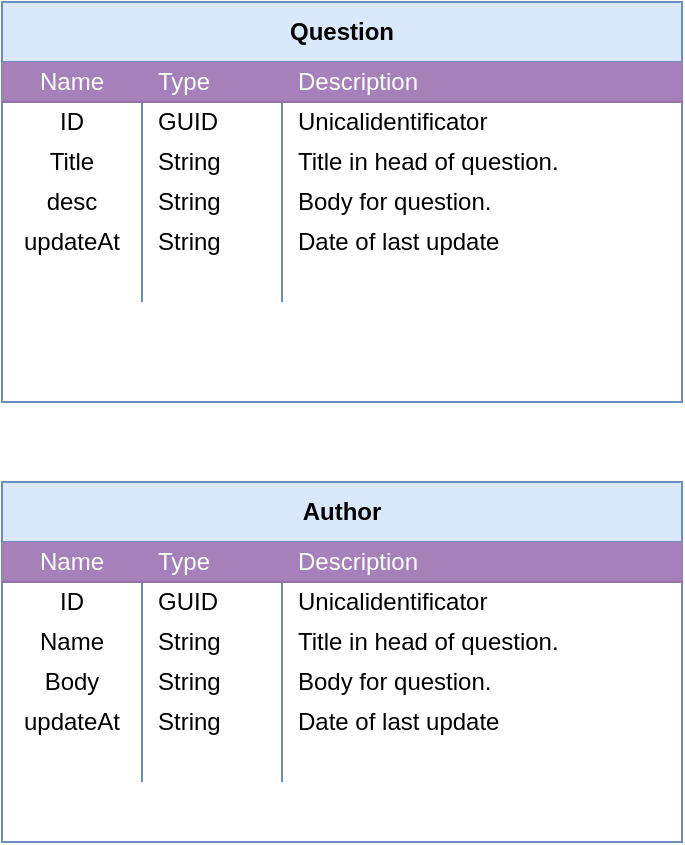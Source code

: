 <mxfile version="13.7.1" type="github">
  <diagram id="NpCKG0ksMmurS8767rCJ" name="Page-1">
    <mxGraphModel dx="1422" dy="794" grid="1" gridSize="10" guides="1" tooltips="1" connect="1" arrows="1" fold="1" page="1" pageScale="1" pageWidth="827" pageHeight="1169" math="0" shadow="0">
      <root>
        <mxCell id="0" />
        <mxCell id="1" parent="0" />
        <mxCell id="3c1BVGUAf-bqTjl7Y1fi-86" value="Author" style="shape=table;html=1;whiteSpace=wrap;startSize=30;container=1;collapsible=0;childLayout=tableLayout;fixedRows=1;rowLines=0;fontStyle=1;align=center;swimlaneFillColor=#ffffff;strokeColor=#6c8ebf;fillColor=#dae8fc;" vertex="1" parent="1">
          <mxGeometry x="40" y="280" width="340" height="180" as="geometry" />
        </mxCell>
        <mxCell id="3c1BVGUAf-bqTjl7Y1fi-87" value="" style="shape=partialRectangle;html=1;whiteSpace=wrap;collapsible=0;dropTarget=0;pointerEvents=0;top=0;left=0;bottom=1;right=0;points=[[0,0.5],[1,0.5]];portConstraint=eastwest;strokeColor=#9673a6;fontColor=#FFFFFF;fillColor=#A680B8;" vertex="1" parent="3c1BVGUAf-bqTjl7Y1fi-86">
          <mxGeometry y="30" width="340" height="20" as="geometry" />
        </mxCell>
        <mxCell id="3c1BVGUAf-bqTjl7Y1fi-88" value="Name" style="shape=partialRectangle;html=1;whiteSpace=wrap;connectable=0;fillColor=none;top=0;left=0;bottom=0;right=0;overflow=hidden;fontColor=#FFFFFF;" vertex="1" parent="3c1BVGUAf-bqTjl7Y1fi-87">
          <mxGeometry width="70" height="20" as="geometry" />
        </mxCell>
        <mxCell id="3c1BVGUAf-bqTjl7Y1fi-89" value="Type" style="shape=partialRectangle;html=1;whiteSpace=wrap;connectable=0;fillColor=none;top=0;left=0;bottom=0;right=0;align=left;spacingLeft=6;overflow=hidden;fontColor=#FFFFFF;" vertex="1" parent="3c1BVGUAf-bqTjl7Y1fi-87">
          <mxGeometry x="70" width="70" height="20" as="geometry" />
        </mxCell>
        <mxCell id="3c1BVGUAf-bqTjl7Y1fi-90" value="Description" style="shape=partialRectangle;html=1;whiteSpace=wrap;connectable=0;fillColor=none;top=0;left=0;bottom=0;right=0;align=left;spacingLeft=6;overflow=hidden;fontColor=#FFFFFF;" vertex="1" parent="3c1BVGUAf-bqTjl7Y1fi-87">
          <mxGeometry x="140" width="200" height="20" as="geometry" />
        </mxCell>
        <mxCell id="3c1BVGUAf-bqTjl7Y1fi-91" value="" style="shape=partialRectangle;html=1;whiteSpace=wrap;collapsible=0;dropTarget=0;pointerEvents=0;fillColor=none;top=0;left=0;bottom=0;right=0;points=[[0,0.5],[1,0.5]];portConstraint=eastwest;" vertex="1" parent="3c1BVGUAf-bqTjl7Y1fi-86">
          <mxGeometry y="50" width="340" height="20" as="geometry" />
        </mxCell>
        <mxCell id="3c1BVGUAf-bqTjl7Y1fi-92" value="ID" style="shape=partialRectangle;html=1;whiteSpace=wrap;connectable=0;fillColor=none;top=0;left=0;bottom=0;right=0;overflow=hidden;" vertex="1" parent="3c1BVGUAf-bqTjl7Y1fi-91">
          <mxGeometry width="70" height="20" as="geometry" />
        </mxCell>
        <mxCell id="3c1BVGUAf-bqTjl7Y1fi-93" value="GUID" style="shape=partialRectangle;html=1;whiteSpace=wrap;connectable=0;fillColor=none;top=0;left=0;bottom=0;right=0;align=left;spacingLeft=6;overflow=hidden;" vertex="1" parent="3c1BVGUAf-bqTjl7Y1fi-91">
          <mxGeometry x="70" width="70" height="20" as="geometry" />
        </mxCell>
        <mxCell id="3c1BVGUAf-bqTjl7Y1fi-94" value="Unicalidentificator" style="shape=partialRectangle;html=1;whiteSpace=wrap;connectable=0;fillColor=none;top=0;left=0;bottom=0;right=0;align=left;spacingLeft=6;overflow=hidden;" vertex="1" parent="3c1BVGUAf-bqTjl7Y1fi-91">
          <mxGeometry x="140" width="200" height="20" as="geometry" />
        </mxCell>
        <mxCell id="3c1BVGUAf-bqTjl7Y1fi-95" value="" style="shape=partialRectangle;html=1;whiteSpace=wrap;collapsible=0;dropTarget=0;pointerEvents=0;fillColor=none;top=0;left=0;bottom=0;right=0;points=[[0,0.5],[1,0.5]];portConstraint=eastwest;" vertex="1" parent="3c1BVGUAf-bqTjl7Y1fi-86">
          <mxGeometry y="70" width="340" height="20" as="geometry" />
        </mxCell>
        <mxCell id="3c1BVGUAf-bqTjl7Y1fi-96" value="Name" style="shape=partialRectangle;html=1;whiteSpace=wrap;connectable=0;fillColor=none;top=0;left=0;bottom=0;right=0;overflow=hidden;" vertex="1" parent="3c1BVGUAf-bqTjl7Y1fi-95">
          <mxGeometry width="70" height="20" as="geometry" />
        </mxCell>
        <mxCell id="3c1BVGUAf-bqTjl7Y1fi-97" value="String" style="shape=partialRectangle;html=1;whiteSpace=wrap;connectable=0;fillColor=none;top=0;left=0;bottom=0;right=0;align=left;spacingLeft=6;overflow=hidden;" vertex="1" parent="3c1BVGUAf-bqTjl7Y1fi-95">
          <mxGeometry x="70" width="70" height="20" as="geometry" />
        </mxCell>
        <mxCell id="3c1BVGUAf-bqTjl7Y1fi-98" value="Title in head of question." style="shape=partialRectangle;html=1;whiteSpace=wrap;connectable=0;fillColor=none;top=0;left=0;bottom=0;right=0;align=left;spacingLeft=6;overflow=hidden;" vertex="1" parent="3c1BVGUAf-bqTjl7Y1fi-95">
          <mxGeometry x="140" width="200" height="20" as="geometry" />
        </mxCell>
        <mxCell id="3c1BVGUAf-bqTjl7Y1fi-99" value="" style="shape=partialRectangle;html=1;whiteSpace=wrap;collapsible=0;dropTarget=0;pointerEvents=0;fillColor=none;top=0;left=0;bottom=0;right=0;points=[[0,0.5],[1,0.5]];portConstraint=eastwest;" vertex="1" parent="3c1BVGUAf-bqTjl7Y1fi-86">
          <mxGeometry y="90" width="340" height="20" as="geometry" />
        </mxCell>
        <mxCell id="3c1BVGUAf-bqTjl7Y1fi-100" value="Body" style="shape=partialRectangle;html=1;whiteSpace=wrap;connectable=0;fillColor=none;top=0;left=0;bottom=0;right=0;overflow=hidden;" vertex="1" parent="3c1BVGUAf-bqTjl7Y1fi-99">
          <mxGeometry width="70" height="20" as="geometry" />
        </mxCell>
        <mxCell id="3c1BVGUAf-bqTjl7Y1fi-101" value="String" style="shape=partialRectangle;html=1;whiteSpace=wrap;connectable=0;fillColor=none;top=0;left=0;bottom=0;right=0;align=left;spacingLeft=6;overflow=hidden;" vertex="1" parent="3c1BVGUAf-bqTjl7Y1fi-99">
          <mxGeometry x="70" width="70" height="20" as="geometry" />
        </mxCell>
        <mxCell id="3c1BVGUAf-bqTjl7Y1fi-102" value="Body for question." style="shape=partialRectangle;html=1;whiteSpace=wrap;connectable=0;fillColor=none;top=0;left=0;bottom=0;right=0;align=left;spacingLeft=6;overflow=hidden;" vertex="1" parent="3c1BVGUAf-bqTjl7Y1fi-99">
          <mxGeometry x="140" width="200" height="20" as="geometry" />
        </mxCell>
        <mxCell id="3c1BVGUAf-bqTjl7Y1fi-103" value="" style="shape=partialRectangle;html=1;whiteSpace=wrap;collapsible=0;dropTarget=0;pointerEvents=0;fillColor=none;top=0;left=0;bottom=0;right=0;points=[[0,0.5],[1,0.5]];portConstraint=eastwest;" vertex="1" parent="3c1BVGUAf-bqTjl7Y1fi-86">
          <mxGeometry y="110" width="340" height="20" as="geometry" />
        </mxCell>
        <mxCell id="3c1BVGUAf-bqTjl7Y1fi-104" value="updateAt" style="shape=partialRectangle;html=1;whiteSpace=wrap;connectable=0;fillColor=none;top=0;left=0;bottom=0;right=0;overflow=hidden;" vertex="1" parent="3c1BVGUAf-bqTjl7Y1fi-103">
          <mxGeometry width="70" height="20" as="geometry" />
        </mxCell>
        <mxCell id="3c1BVGUAf-bqTjl7Y1fi-105" value="String" style="shape=partialRectangle;html=1;whiteSpace=wrap;connectable=0;fillColor=none;top=0;left=0;bottom=0;right=0;align=left;spacingLeft=6;overflow=hidden;" vertex="1" parent="3c1BVGUAf-bqTjl7Y1fi-103">
          <mxGeometry x="70" width="70" height="20" as="geometry" />
        </mxCell>
        <mxCell id="3c1BVGUAf-bqTjl7Y1fi-106" value="Date of last update" style="shape=partialRectangle;html=1;whiteSpace=wrap;connectable=0;fillColor=none;top=0;left=0;bottom=0;right=0;align=left;spacingLeft=6;overflow=hidden;" vertex="1" parent="3c1BVGUAf-bqTjl7Y1fi-103">
          <mxGeometry x="140" width="200" height="20" as="geometry" />
        </mxCell>
        <mxCell id="3c1BVGUAf-bqTjl7Y1fi-107" style="shape=partialRectangle;html=1;whiteSpace=wrap;collapsible=0;dropTarget=0;pointerEvents=0;fillColor=none;top=0;left=0;bottom=0;right=0;points=[[0,0.5],[1,0.5]];portConstraint=eastwest;" vertex="1" parent="3c1BVGUAf-bqTjl7Y1fi-86">
          <mxGeometry y="130" width="340" height="20" as="geometry" />
        </mxCell>
        <mxCell id="3c1BVGUAf-bqTjl7Y1fi-108" style="shape=partialRectangle;html=1;whiteSpace=wrap;connectable=0;fillColor=none;top=0;left=0;bottom=0;right=0;overflow=hidden;" vertex="1" parent="3c1BVGUAf-bqTjl7Y1fi-107">
          <mxGeometry width="70" height="20" as="geometry" />
        </mxCell>
        <mxCell id="3c1BVGUAf-bqTjl7Y1fi-109" style="shape=partialRectangle;html=1;whiteSpace=wrap;connectable=0;fillColor=none;top=0;left=0;bottom=0;right=0;align=left;spacingLeft=6;overflow=hidden;" vertex="1" parent="3c1BVGUAf-bqTjl7Y1fi-107">
          <mxGeometry x="70" width="70" height="20" as="geometry" />
        </mxCell>
        <mxCell id="3c1BVGUAf-bqTjl7Y1fi-110" style="shape=partialRectangle;html=1;whiteSpace=wrap;connectable=0;fillColor=none;top=0;left=0;bottom=0;right=0;align=left;spacingLeft=6;overflow=hidden;" vertex="1" parent="3c1BVGUAf-bqTjl7Y1fi-107">
          <mxGeometry x="140" width="200" height="20" as="geometry" />
        </mxCell>
        <mxCell id="3c1BVGUAf-bqTjl7Y1fi-4" value="Question" style="shape=table;html=1;whiteSpace=wrap;startSize=30;container=1;collapsible=0;childLayout=tableLayout;fixedRows=1;rowLines=0;fontStyle=1;align=center;swimlaneFillColor=#ffffff;strokeColor=#6c8ebf;fillColor=#dae8fc;" vertex="1" parent="1">
          <mxGeometry x="40" y="40" width="340" height="200" as="geometry" />
        </mxCell>
        <mxCell id="3c1BVGUAf-bqTjl7Y1fi-5" value="" style="shape=partialRectangle;html=1;whiteSpace=wrap;collapsible=0;dropTarget=0;pointerEvents=0;top=0;left=0;bottom=1;right=0;points=[[0,0.5],[1,0.5]];portConstraint=eastwest;strokeColor=#9673a6;fontColor=#FFFFFF;fillColor=#A680B8;" vertex="1" parent="3c1BVGUAf-bqTjl7Y1fi-4">
          <mxGeometry y="30" width="340" height="20" as="geometry" />
        </mxCell>
        <mxCell id="3c1BVGUAf-bqTjl7Y1fi-6" value="Name" style="shape=partialRectangle;html=1;whiteSpace=wrap;connectable=0;fillColor=none;top=0;left=0;bottom=0;right=0;overflow=hidden;fontColor=#FFFFFF;" vertex="1" parent="3c1BVGUAf-bqTjl7Y1fi-5">
          <mxGeometry width="70" height="20" as="geometry" />
        </mxCell>
        <mxCell id="3c1BVGUAf-bqTjl7Y1fi-7" value="Type" style="shape=partialRectangle;html=1;whiteSpace=wrap;connectable=0;fillColor=none;top=0;left=0;bottom=0;right=0;align=left;spacingLeft=6;overflow=hidden;fontColor=#FFFFFF;" vertex="1" parent="3c1BVGUAf-bqTjl7Y1fi-5">
          <mxGeometry x="70" width="70" height="20" as="geometry" />
        </mxCell>
        <mxCell id="3c1BVGUAf-bqTjl7Y1fi-77" value="Description" style="shape=partialRectangle;html=1;whiteSpace=wrap;connectable=0;fillColor=none;top=0;left=0;bottom=0;right=0;align=left;spacingLeft=6;overflow=hidden;fontColor=#FFFFFF;" vertex="1" parent="3c1BVGUAf-bqTjl7Y1fi-5">
          <mxGeometry x="140" width="200" height="20" as="geometry" />
        </mxCell>
        <mxCell id="3c1BVGUAf-bqTjl7Y1fi-8" value="" style="shape=partialRectangle;html=1;whiteSpace=wrap;collapsible=0;dropTarget=0;pointerEvents=0;fillColor=none;top=0;left=0;bottom=0;right=0;points=[[0,0.5],[1,0.5]];portConstraint=eastwest;" vertex="1" parent="3c1BVGUAf-bqTjl7Y1fi-4">
          <mxGeometry y="50" width="340" height="20" as="geometry" />
        </mxCell>
        <mxCell id="3c1BVGUAf-bqTjl7Y1fi-9" value="ID" style="shape=partialRectangle;html=1;whiteSpace=wrap;connectable=0;fillColor=none;top=0;left=0;bottom=0;right=0;overflow=hidden;" vertex="1" parent="3c1BVGUAf-bqTjl7Y1fi-8">
          <mxGeometry width="70" height="20" as="geometry" />
        </mxCell>
        <mxCell id="3c1BVGUAf-bqTjl7Y1fi-10" value="GUID" style="shape=partialRectangle;html=1;whiteSpace=wrap;connectable=0;fillColor=none;top=0;left=0;bottom=0;right=0;align=left;spacingLeft=6;overflow=hidden;" vertex="1" parent="3c1BVGUAf-bqTjl7Y1fi-8">
          <mxGeometry x="70" width="70" height="20" as="geometry" />
        </mxCell>
        <mxCell id="3c1BVGUAf-bqTjl7Y1fi-78" value="Unicalidentificator" style="shape=partialRectangle;html=1;whiteSpace=wrap;connectable=0;fillColor=none;top=0;left=0;bottom=0;right=0;align=left;spacingLeft=6;overflow=hidden;" vertex="1" parent="3c1BVGUAf-bqTjl7Y1fi-8">
          <mxGeometry x="140" width="200" height="20" as="geometry" />
        </mxCell>
        <mxCell id="3c1BVGUAf-bqTjl7Y1fi-42" value="" style="shape=partialRectangle;html=1;whiteSpace=wrap;collapsible=0;dropTarget=0;pointerEvents=0;fillColor=none;top=0;left=0;bottom=0;right=0;points=[[0,0.5],[1,0.5]];portConstraint=eastwest;" vertex="1" parent="3c1BVGUAf-bqTjl7Y1fi-4">
          <mxGeometry y="70" width="340" height="20" as="geometry" />
        </mxCell>
        <mxCell id="3c1BVGUAf-bqTjl7Y1fi-43" value="Title" style="shape=partialRectangle;html=1;whiteSpace=wrap;connectable=0;fillColor=none;top=0;left=0;bottom=0;right=0;overflow=hidden;" vertex="1" parent="3c1BVGUAf-bqTjl7Y1fi-42">
          <mxGeometry width="70" height="20" as="geometry" />
        </mxCell>
        <mxCell id="3c1BVGUAf-bqTjl7Y1fi-44" value="String" style="shape=partialRectangle;html=1;whiteSpace=wrap;connectable=0;fillColor=none;top=0;left=0;bottom=0;right=0;align=left;spacingLeft=6;overflow=hidden;" vertex="1" parent="3c1BVGUAf-bqTjl7Y1fi-42">
          <mxGeometry x="70" width="70" height="20" as="geometry" />
        </mxCell>
        <mxCell id="3c1BVGUAf-bqTjl7Y1fi-79" value="Title in head of question." style="shape=partialRectangle;html=1;whiteSpace=wrap;connectable=0;fillColor=none;top=0;left=0;bottom=0;right=0;align=left;spacingLeft=6;overflow=hidden;" vertex="1" parent="3c1BVGUAf-bqTjl7Y1fi-42">
          <mxGeometry x="140" width="200" height="20" as="geometry" />
        </mxCell>
        <mxCell id="3c1BVGUAf-bqTjl7Y1fi-11" value="" style="shape=partialRectangle;html=1;whiteSpace=wrap;collapsible=0;dropTarget=0;pointerEvents=0;fillColor=none;top=0;left=0;bottom=0;right=0;points=[[0,0.5],[1,0.5]];portConstraint=eastwest;" vertex="1" parent="3c1BVGUAf-bqTjl7Y1fi-4">
          <mxGeometry y="90" width="340" height="20" as="geometry" />
        </mxCell>
        <mxCell id="3c1BVGUAf-bqTjl7Y1fi-12" value="desc" style="shape=partialRectangle;html=1;whiteSpace=wrap;connectable=0;fillColor=none;top=0;left=0;bottom=0;right=0;overflow=hidden;" vertex="1" parent="3c1BVGUAf-bqTjl7Y1fi-11">
          <mxGeometry width="70" height="20" as="geometry" />
        </mxCell>
        <mxCell id="3c1BVGUAf-bqTjl7Y1fi-13" value="String" style="shape=partialRectangle;html=1;whiteSpace=wrap;connectable=0;fillColor=none;top=0;left=0;bottom=0;right=0;align=left;spacingLeft=6;overflow=hidden;" vertex="1" parent="3c1BVGUAf-bqTjl7Y1fi-11">
          <mxGeometry x="70" width="70" height="20" as="geometry" />
        </mxCell>
        <mxCell id="3c1BVGUAf-bqTjl7Y1fi-80" value="Body for question." style="shape=partialRectangle;html=1;whiteSpace=wrap;connectable=0;fillColor=none;top=0;left=0;bottom=0;right=0;align=left;spacingLeft=6;overflow=hidden;" vertex="1" parent="3c1BVGUAf-bqTjl7Y1fi-11">
          <mxGeometry x="140" width="200" height="20" as="geometry" />
        </mxCell>
        <mxCell id="3c1BVGUAf-bqTjl7Y1fi-39" value="" style="shape=partialRectangle;html=1;whiteSpace=wrap;collapsible=0;dropTarget=0;pointerEvents=0;fillColor=none;top=0;left=0;bottom=0;right=0;points=[[0,0.5],[1,0.5]];portConstraint=eastwest;" vertex="1" parent="3c1BVGUAf-bqTjl7Y1fi-4">
          <mxGeometry y="110" width="340" height="20" as="geometry" />
        </mxCell>
        <mxCell id="3c1BVGUAf-bqTjl7Y1fi-40" value="updateAt" style="shape=partialRectangle;html=1;whiteSpace=wrap;connectable=0;fillColor=none;top=0;left=0;bottom=0;right=0;overflow=hidden;" vertex="1" parent="3c1BVGUAf-bqTjl7Y1fi-39">
          <mxGeometry width="70" height="20" as="geometry" />
        </mxCell>
        <mxCell id="3c1BVGUAf-bqTjl7Y1fi-41" value="String" style="shape=partialRectangle;html=1;whiteSpace=wrap;connectable=0;fillColor=none;top=0;left=0;bottom=0;right=0;align=left;spacingLeft=6;overflow=hidden;" vertex="1" parent="3c1BVGUAf-bqTjl7Y1fi-39">
          <mxGeometry x="70" width="70" height="20" as="geometry" />
        </mxCell>
        <mxCell id="3c1BVGUAf-bqTjl7Y1fi-81" value="Date of last update" style="shape=partialRectangle;html=1;whiteSpace=wrap;connectable=0;fillColor=none;top=0;left=0;bottom=0;right=0;align=left;spacingLeft=6;overflow=hidden;" vertex="1" parent="3c1BVGUAf-bqTjl7Y1fi-39">
          <mxGeometry x="140" width="200" height="20" as="geometry" />
        </mxCell>
        <mxCell id="3c1BVGUAf-bqTjl7Y1fi-82" style="shape=partialRectangle;html=1;whiteSpace=wrap;collapsible=0;dropTarget=0;pointerEvents=0;fillColor=none;top=0;left=0;bottom=0;right=0;points=[[0,0.5],[1,0.5]];portConstraint=eastwest;" vertex="1" parent="3c1BVGUAf-bqTjl7Y1fi-4">
          <mxGeometry y="130" width="340" height="20" as="geometry" />
        </mxCell>
        <mxCell id="3c1BVGUAf-bqTjl7Y1fi-83" style="shape=partialRectangle;html=1;whiteSpace=wrap;connectable=0;fillColor=none;top=0;left=0;bottom=0;right=0;overflow=hidden;" vertex="1" parent="3c1BVGUAf-bqTjl7Y1fi-82">
          <mxGeometry width="70" height="20" as="geometry" />
        </mxCell>
        <mxCell id="3c1BVGUAf-bqTjl7Y1fi-84" style="shape=partialRectangle;html=1;whiteSpace=wrap;connectable=0;fillColor=none;top=0;left=0;bottom=0;right=0;align=left;spacingLeft=6;overflow=hidden;" vertex="1" parent="3c1BVGUAf-bqTjl7Y1fi-82">
          <mxGeometry x="70" width="70" height="20" as="geometry" />
        </mxCell>
        <mxCell id="3c1BVGUAf-bqTjl7Y1fi-85" style="shape=partialRectangle;html=1;whiteSpace=wrap;connectable=0;fillColor=none;top=0;left=0;bottom=0;right=0;align=left;spacingLeft=6;overflow=hidden;" vertex="1" parent="3c1BVGUAf-bqTjl7Y1fi-82">
          <mxGeometry x="140" width="200" height="20" as="geometry" />
        </mxCell>
      </root>
    </mxGraphModel>
  </diagram>
</mxfile>
